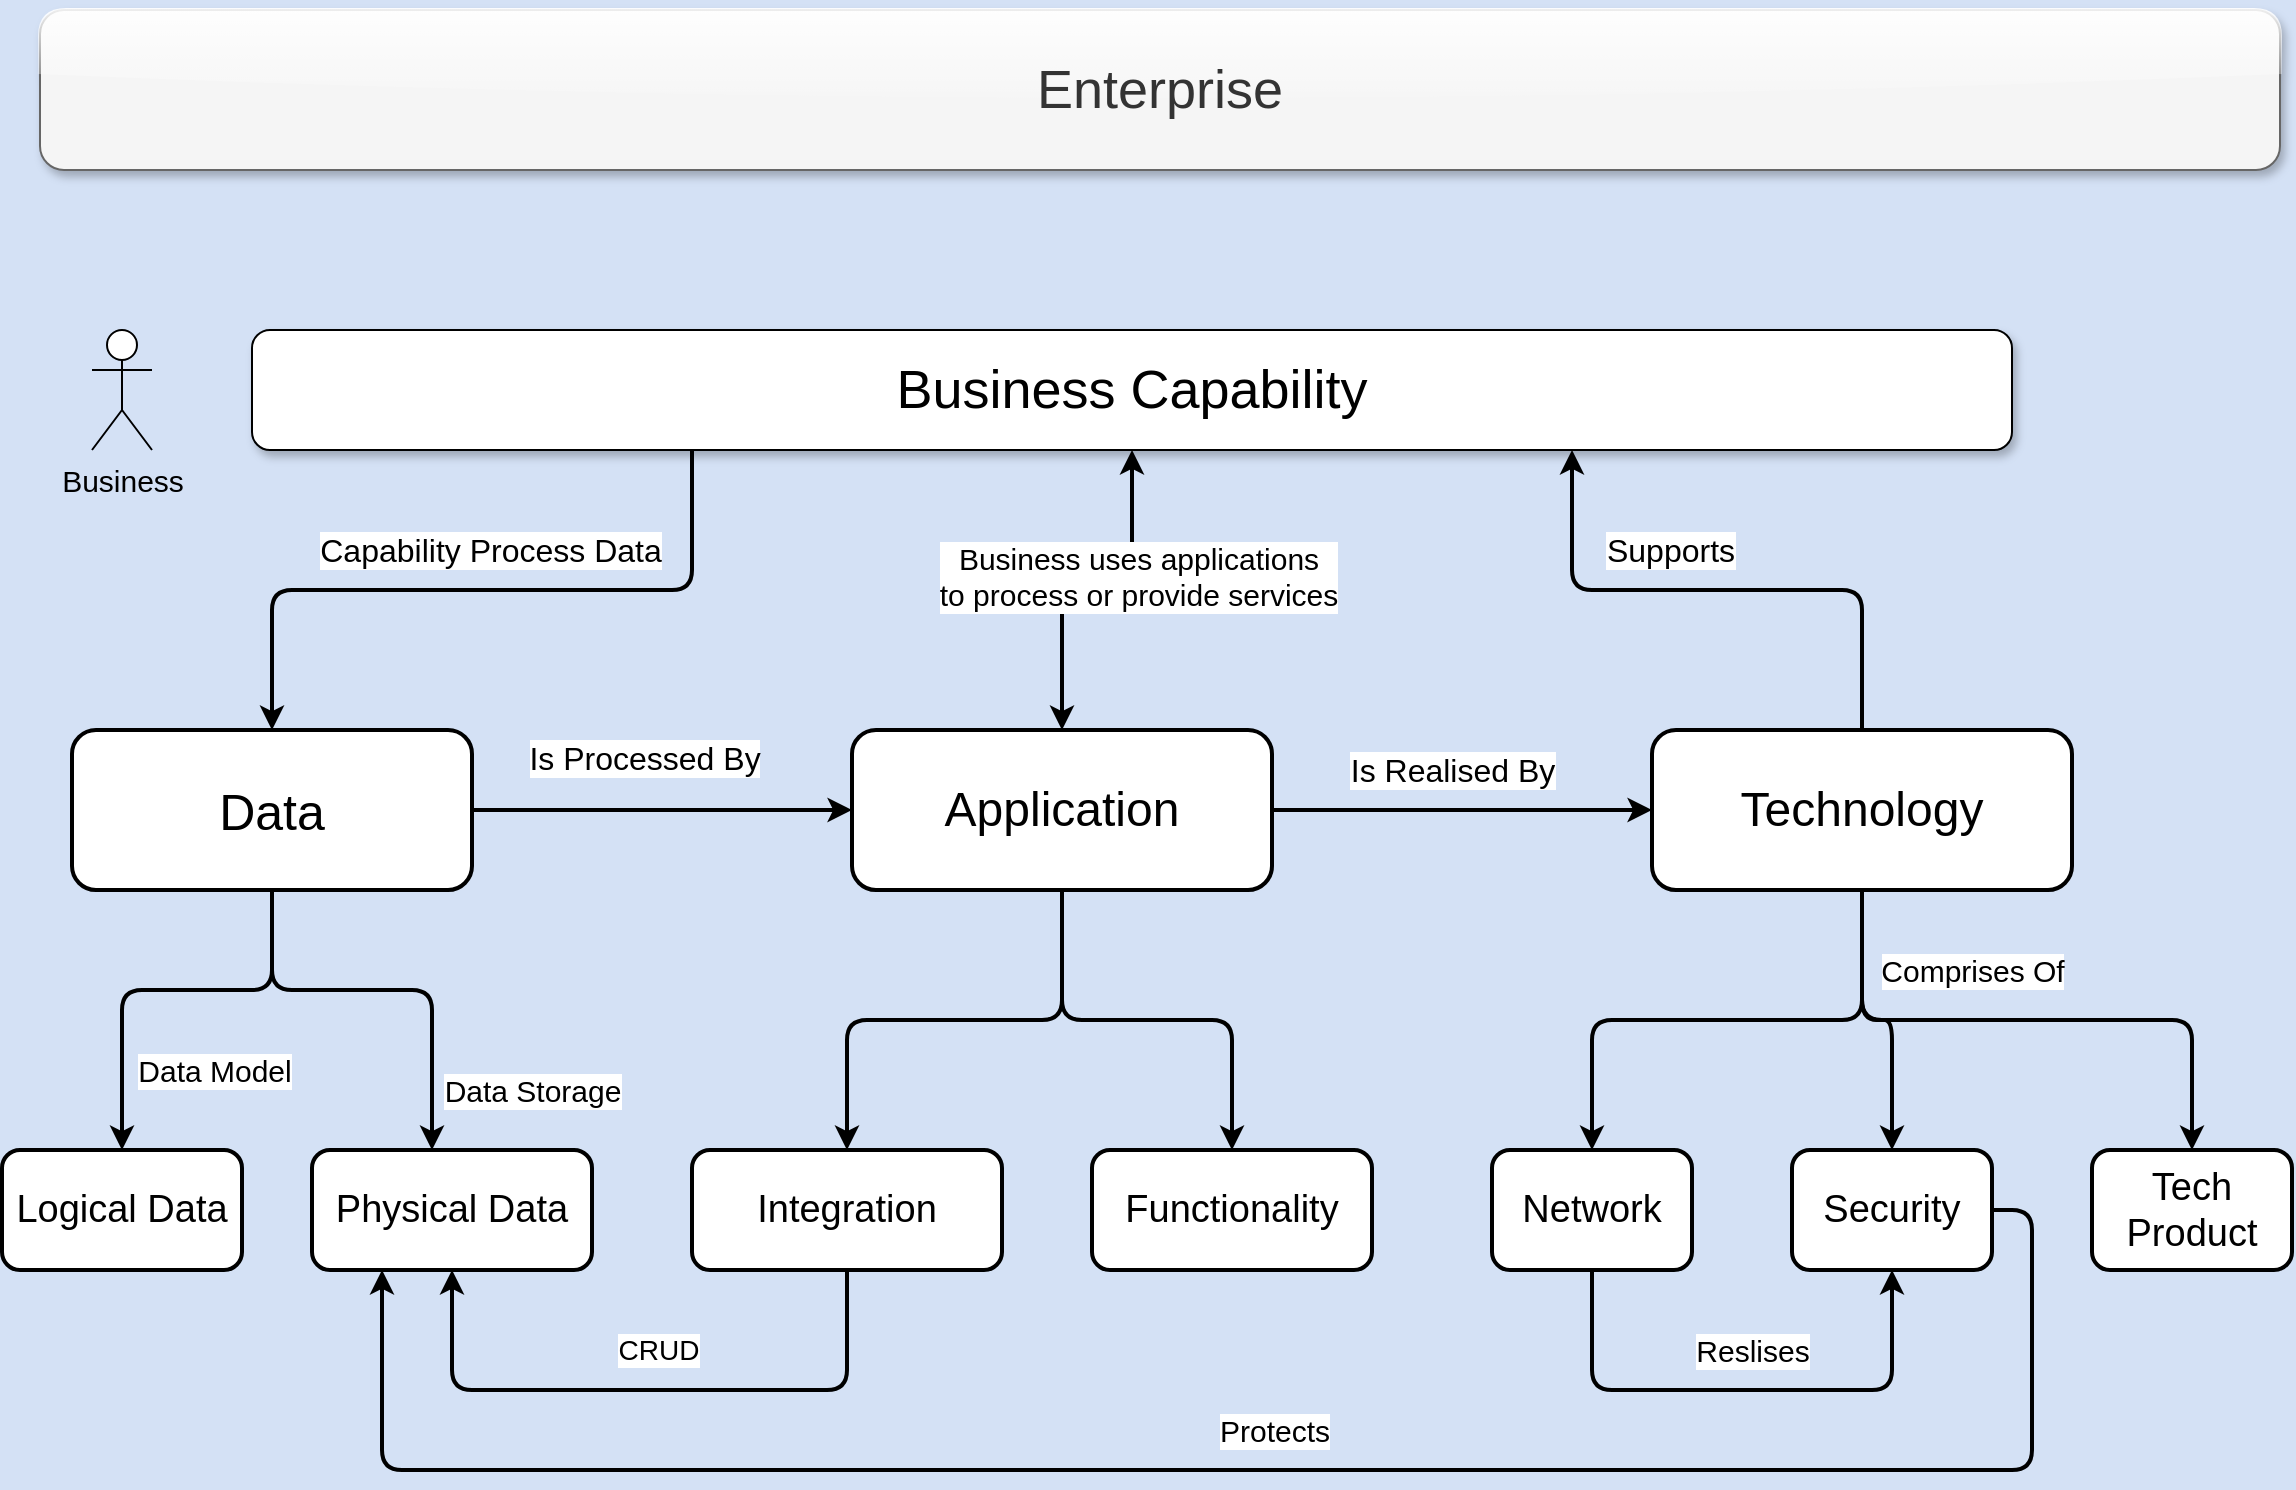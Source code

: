 <mxfile version="28.2.3">
  <diagram name="Page-1" id="jw3N9yRhb1LyVMOs5apz">
    <mxGraphModel dx="1394" dy="794" grid="1" gridSize="10" guides="1" tooltips="1" connect="1" arrows="1" fold="1" page="1" pageScale="1" pageWidth="1169" pageHeight="827" background="#D4E1F5" math="0" shadow="0">
      <root>
        <mxCell id="0" />
        <mxCell id="1" parent="0" />
        <mxCell id="eE21qvxGfpMZQyoSY6nR-1" value="Enterprise" style="rounded=1;whiteSpace=wrap;html=1;fontSize=27;shadow=1;glass=1;fillColor=#f5f5f5;fontColor=#333333;strokeColor=#666666;" parent="1" vertex="1">
          <mxGeometry x="24" y="40" width="1120" height="80" as="geometry" />
        </mxCell>
        <mxCell id="XiTJJ6IXv2kDjLfJbXqO-4" style="edgeStyle=orthogonalEdgeStyle;rounded=1;orthogonalLoop=1;jettySize=auto;html=1;entryX=0.5;entryY=0;entryDx=0;entryDy=0;curved=0;strokeWidth=2;exitX=0.25;exitY=1;exitDx=0;exitDy=0;" edge="1" parent="1" source="XiTJJ6IXv2kDjLfJbXqO-1" target="XiTJJ6IXv2kDjLfJbXqO-3">
          <mxGeometry relative="1" as="geometry" />
        </mxCell>
        <mxCell id="XiTJJ6IXv2kDjLfJbXqO-5" value="Capability Process Data" style="edgeLabel;html=1;align=center;verticalAlign=middle;resizable=0;points=[];fontSize=16;" vertex="1" connectable="0" parent="XiTJJ6IXv2kDjLfJbXqO-4">
          <mxGeometry x="-0.001" y="-2" relative="1" as="geometry">
            <mxPoint x="4" y="-18" as="offset" />
          </mxGeometry>
        </mxCell>
        <mxCell id="XiTJJ6IXv2kDjLfJbXqO-30" style="edgeStyle=orthogonalEdgeStyle;shape=connector;rounded=1;orthogonalLoop=1;jettySize=auto;html=1;strokeColor=default;strokeWidth=2;align=center;verticalAlign=middle;fontFamily=Helvetica;fontSize=11;fontColor=default;labelBackgroundColor=default;endArrow=classic;flowAnimation=0;curved=0;startArrow=classic;startFill=1;" edge="1" parent="1" source="XiTJJ6IXv2kDjLfJbXqO-1" target="XiTJJ6IXv2kDjLfJbXqO-6">
          <mxGeometry relative="1" as="geometry" />
        </mxCell>
        <mxCell id="XiTJJ6IXv2kDjLfJbXqO-31" value="Business uses applications&lt;div&gt;to process or provide services&lt;/div&gt;" style="edgeLabel;html=1;align=center;verticalAlign=middle;resizable=0;points=[];fontFamily=Helvetica;fontSize=15;fontColor=default;labelBackgroundColor=default;" vertex="1" connectable="0" parent="XiTJJ6IXv2kDjLfJbXqO-30">
          <mxGeometry x="-0.286" y="3" relative="1" as="geometry">
            <mxPoint as="offset" />
          </mxGeometry>
        </mxCell>
        <mxCell id="XiTJJ6IXv2kDjLfJbXqO-1" value="Business Capability" style="rounded=1;whiteSpace=wrap;html=1;fontSize=27;shadow=1;" vertex="1" parent="1">
          <mxGeometry x="130" y="200" width="880" height="60" as="geometry" />
        </mxCell>
        <mxCell id="XiTJJ6IXv2kDjLfJbXqO-2" value="Business" style="shape=umlActor;verticalLabelPosition=bottom;verticalAlign=top;html=1;outlineConnect=0;fontSize=15;" vertex="1" parent="1">
          <mxGeometry x="50" y="200" width="30" height="60" as="geometry" />
        </mxCell>
        <mxCell id="XiTJJ6IXv2kDjLfJbXqO-7" style="edgeStyle=orthogonalEdgeStyle;rounded=0;orthogonalLoop=1;jettySize=auto;html=1;entryX=0;entryY=0.5;entryDx=0;entryDy=0;strokeWidth=2;" edge="1" parent="1" source="XiTJJ6IXv2kDjLfJbXqO-3" target="XiTJJ6IXv2kDjLfJbXqO-6">
          <mxGeometry relative="1" as="geometry" />
        </mxCell>
        <mxCell id="XiTJJ6IXv2kDjLfJbXqO-8" value="Is Processed&amp;nbsp;&lt;span style=&quot;background-color: light-dark(#ffffff, var(--ge-dark-color, #121212)); color: light-dark(rgb(0, 0, 0), rgb(255, 255, 255));&quot;&gt;By&lt;/span&gt;" style="edgeLabel;html=1;align=center;verticalAlign=middle;resizable=0;points=[];fontSize=16;" vertex="1" connectable="0" parent="XiTJJ6IXv2kDjLfJbXqO-7">
          <mxGeometry x="-0.281" y="-1" relative="1" as="geometry">
            <mxPoint x="17" y="-27" as="offset" />
          </mxGeometry>
        </mxCell>
        <mxCell id="XiTJJ6IXv2kDjLfJbXqO-23" value="" style="edgeStyle=orthogonalEdgeStyle;shape=connector;rounded=1;orthogonalLoop=1;jettySize=auto;html=1;strokeColor=default;strokeWidth=2;align=center;verticalAlign=middle;fontFamily=Helvetica;fontSize=11;fontColor=default;labelBackgroundColor=default;endArrow=classic;curved=0;" edge="1" parent="1" source="XiTJJ6IXv2kDjLfJbXqO-3" target="XiTJJ6IXv2kDjLfJbXqO-21">
          <mxGeometry relative="1" as="geometry">
            <Array as="points">
              <mxPoint x="140" y="530" />
              <mxPoint x="65" y="530" />
            </Array>
          </mxGeometry>
        </mxCell>
        <mxCell id="XiTJJ6IXv2kDjLfJbXqO-28" value="&lt;font style=&quot;font-size: 15px;&quot;&gt;Data Model&lt;/font&gt;" style="edgeLabel;html=1;align=center;verticalAlign=middle;resizable=0;points=[];fontFamily=Helvetica;fontSize=11;fontColor=default;labelBackgroundColor=default;" vertex="1" connectable="0" parent="XiTJJ6IXv2kDjLfJbXqO-23">
          <mxGeometry x="0.056" y="-3" relative="1" as="geometry">
            <mxPoint x="29" y="43" as="offset" />
          </mxGeometry>
        </mxCell>
        <mxCell id="XiTJJ6IXv2kDjLfJbXqO-26" value="" style="edgeStyle=orthogonalEdgeStyle;shape=connector;rounded=1;orthogonalLoop=1;jettySize=auto;html=1;strokeColor=default;strokeWidth=2;align=center;verticalAlign=middle;fontFamily=Helvetica;fontSize=11;fontColor=default;labelBackgroundColor=default;endArrow=classic;curved=0;" edge="1" parent="1" source="XiTJJ6IXv2kDjLfJbXqO-3" target="XiTJJ6IXv2kDjLfJbXqO-25">
          <mxGeometry relative="1" as="geometry">
            <Array as="points">
              <mxPoint x="140" y="530" />
              <mxPoint x="220" y="530" />
            </Array>
          </mxGeometry>
        </mxCell>
        <mxCell id="XiTJJ6IXv2kDjLfJbXqO-29" value="&lt;font style=&quot;font-size: 15px;&quot;&gt;Data Storage&lt;/font&gt;" style="edgeLabel;html=1;align=center;verticalAlign=middle;resizable=0;points=[];fontFamily=Helvetica;fontSize=11;fontColor=default;labelBackgroundColor=default;" vertex="1" connectable="0" parent="XiTJJ6IXv2kDjLfJbXqO-26">
          <mxGeometry x="0.016" relative="1" as="geometry">
            <mxPoint x="73" y="50" as="offset" />
          </mxGeometry>
        </mxCell>
        <mxCell id="XiTJJ6IXv2kDjLfJbXqO-3" value="Data" style="rounded=1;whiteSpace=wrap;html=1;fontSize=25;strokeWidth=2;" vertex="1" parent="1">
          <mxGeometry x="40" y="400" width="200" height="80" as="geometry" />
        </mxCell>
        <mxCell id="XiTJJ6IXv2kDjLfJbXqO-10" style="edgeStyle=orthogonalEdgeStyle;shape=connector;rounded=0;orthogonalLoop=1;jettySize=auto;html=1;entryX=0;entryY=0.5;entryDx=0;entryDy=0;strokeColor=default;strokeWidth=2;align=center;verticalAlign=middle;fontFamily=Helvetica;fontSize=11;fontColor=default;labelBackgroundColor=default;endArrow=classic;" edge="1" parent="1" source="XiTJJ6IXv2kDjLfJbXqO-6" target="XiTJJ6IXv2kDjLfJbXqO-9">
          <mxGeometry relative="1" as="geometry" />
        </mxCell>
        <mxCell id="XiTJJ6IXv2kDjLfJbXqO-11" value="Is Realised By" style="edgeLabel;html=1;align=center;verticalAlign=middle;resizable=0;points=[];fontFamily=Helvetica;fontSize=16;fontColor=default;labelBackgroundColor=default;" vertex="1" connectable="0" parent="XiTJJ6IXv2kDjLfJbXqO-10">
          <mxGeometry x="0.322" y="-2" relative="1" as="geometry">
            <mxPoint x="-36" y="-22" as="offset" />
          </mxGeometry>
        </mxCell>
        <mxCell id="XiTJJ6IXv2kDjLfJbXqO-33" value="" style="edgeStyle=orthogonalEdgeStyle;shape=connector;rounded=1;orthogonalLoop=1;jettySize=auto;html=1;strokeColor=default;strokeWidth=2;align=center;verticalAlign=middle;fontFamily=Helvetica;fontSize=11;fontColor=default;labelBackgroundColor=default;endArrow=classic;curved=0;" edge="1" parent="1" source="XiTJJ6IXv2kDjLfJbXqO-6" target="XiTJJ6IXv2kDjLfJbXqO-32">
          <mxGeometry relative="1" as="geometry" />
        </mxCell>
        <mxCell id="XiTJJ6IXv2kDjLfJbXqO-35" value="" style="edgeStyle=orthogonalEdgeStyle;shape=connector;rounded=1;orthogonalLoop=1;jettySize=auto;html=1;strokeColor=default;strokeWidth=2;align=center;verticalAlign=middle;fontFamily=Helvetica;fontSize=11;fontColor=default;labelBackgroundColor=default;endArrow=classic;curved=0;" edge="1" parent="1" source="XiTJJ6IXv2kDjLfJbXqO-6" target="XiTJJ6IXv2kDjLfJbXqO-34">
          <mxGeometry relative="1" as="geometry" />
        </mxCell>
        <mxCell id="XiTJJ6IXv2kDjLfJbXqO-6" value="Application" style="rounded=1;whiteSpace=wrap;html=1;fontSize=24;strokeWidth=2;" vertex="1" parent="1">
          <mxGeometry x="430" y="400" width="210" height="80" as="geometry" />
        </mxCell>
        <mxCell id="XiTJJ6IXv2kDjLfJbXqO-13" value="" style="edgeStyle=orthogonalEdgeStyle;shape=connector;rounded=1;orthogonalLoop=1;jettySize=auto;html=1;strokeColor=default;strokeWidth=2;align=center;verticalAlign=middle;fontFamily=Helvetica;fontSize=11;fontColor=default;labelBackgroundColor=default;endArrow=classic;exitX=0.5;exitY=1;exitDx=0;exitDy=0;curved=0;" edge="1" parent="1" source="XiTJJ6IXv2kDjLfJbXqO-9" target="XiTJJ6IXv2kDjLfJbXqO-12">
          <mxGeometry relative="1" as="geometry" />
        </mxCell>
        <mxCell id="XiTJJ6IXv2kDjLfJbXqO-16" style="edgeStyle=orthogonalEdgeStyle;shape=connector;rounded=1;orthogonalLoop=1;jettySize=auto;html=1;entryX=0.5;entryY=0;entryDx=0;entryDy=0;strokeColor=default;strokeWidth=2;align=center;verticalAlign=middle;fontFamily=Helvetica;fontSize=11;fontColor=default;labelBackgroundColor=default;endArrow=classic;curved=0;exitX=0.5;exitY=1;exitDx=0;exitDy=0;" edge="1" parent="1" source="XiTJJ6IXv2kDjLfJbXqO-9" target="XiTJJ6IXv2kDjLfJbXqO-15">
          <mxGeometry relative="1" as="geometry" />
        </mxCell>
        <mxCell id="XiTJJ6IXv2kDjLfJbXqO-17" style="edgeStyle=orthogonalEdgeStyle;shape=connector;rounded=1;orthogonalLoop=1;jettySize=auto;html=1;strokeColor=default;strokeWidth=2;align=center;verticalAlign=middle;fontFamily=Helvetica;fontSize=11;fontColor=default;labelBackgroundColor=default;endArrow=classic;curved=0;" edge="1" parent="1" source="XiTJJ6IXv2kDjLfJbXqO-9" target="XiTJJ6IXv2kDjLfJbXqO-14">
          <mxGeometry relative="1" as="geometry" />
        </mxCell>
        <mxCell id="XiTJJ6IXv2kDjLfJbXqO-18" value="Comprises Of" style="edgeLabel;html=1;align=center;verticalAlign=middle;resizable=0;points=[];fontFamily=Helvetica;fontSize=15;fontColor=default;labelBackgroundColor=default;" vertex="1" connectable="0" parent="XiTJJ6IXv2kDjLfJbXqO-17">
          <mxGeometry x="-0.63" y="-3" relative="1" as="geometry">
            <mxPoint x="58" y="13" as="offset" />
          </mxGeometry>
        </mxCell>
        <mxCell id="XiTJJ6IXv2kDjLfJbXqO-19" style="edgeStyle=orthogonalEdgeStyle;shape=connector;rounded=1;orthogonalLoop=1;jettySize=auto;html=1;entryX=0.75;entryY=1;entryDx=0;entryDy=0;strokeColor=default;strokeWidth=2;align=center;verticalAlign=middle;fontFamily=Helvetica;fontSize=13;fontColor=default;labelBackgroundColor=default;endArrow=classic;curved=0;" edge="1" parent="1" source="XiTJJ6IXv2kDjLfJbXqO-9" target="XiTJJ6IXv2kDjLfJbXqO-1">
          <mxGeometry relative="1" as="geometry" />
        </mxCell>
        <mxCell id="XiTJJ6IXv2kDjLfJbXqO-20" value="&lt;font style=&quot;font-size: 16px;&quot;&gt;Supports&lt;/font&gt;" style="edgeLabel;html=1;align=center;verticalAlign=middle;resizable=0;points=[];fontFamily=Helvetica;fontSize=14;fontColor=default;labelBackgroundColor=default;" vertex="1" connectable="0" parent="XiTJJ6IXv2kDjLfJbXqO-19">
          <mxGeometry x="-0.187" y="-3" relative="1" as="geometry">
            <mxPoint x="-50" y="-17" as="offset" />
          </mxGeometry>
        </mxCell>
        <mxCell id="XiTJJ6IXv2kDjLfJbXqO-9" value="Technology" style="rounded=1;whiteSpace=wrap;html=1;fontSize=24;strokeWidth=2;" vertex="1" parent="1">
          <mxGeometry x="830" y="400" width="210" height="80" as="geometry" />
        </mxCell>
        <mxCell id="XiTJJ6IXv2kDjLfJbXqO-37" style="edgeStyle=orthogonalEdgeStyle;shape=connector;rounded=1;orthogonalLoop=1;jettySize=auto;html=1;entryX=0.5;entryY=1;entryDx=0;entryDy=0;strokeColor=default;strokeWidth=2;align=center;verticalAlign=middle;fontFamily=Helvetica;fontSize=11;fontColor=default;labelBackgroundColor=default;endArrow=classic;exitX=0.5;exitY=1;exitDx=0;exitDy=0;curved=0;" edge="1" parent="1" source="XiTJJ6IXv2kDjLfJbXqO-12" target="XiTJJ6IXv2kDjLfJbXqO-14">
          <mxGeometry relative="1" as="geometry">
            <mxPoint x="830" y="760" as="sourcePoint" />
            <Array as="points">
              <mxPoint x="800" y="730" />
              <mxPoint x="950" y="730" />
            </Array>
          </mxGeometry>
        </mxCell>
        <mxCell id="XiTJJ6IXv2kDjLfJbXqO-38" value="Reslises" style="edgeLabel;html=1;align=center;verticalAlign=middle;resizable=0;points=[];fontFamily=Helvetica;fontSize=15;fontColor=default;labelBackgroundColor=default;" vertex="1" connectable="0" parent="XiTJJ6IXv2kDjLfJbXqO-37">
          <mxGeometry x="0.335" y="-1" relative="1" as="geometry">
            <mxPoint x="-40" y="-21" as="offset" />
          </mxGeometry>
        </mxCell>
        <mxCell id="XiTJJ6IXv2kDjLfJbXqO-12" value="Network" style="rounded=1;whiteSpace=wrap;html=1;fontSize=19;strokeWidth=2;" vertex="1" parent="1">
          <mxGeometry x="750" y="610" width="100" height="60" as="geometry" />
        </mxCell>
        <mxCell id="XiTJJ6IXv2kDjLfJbXqO-40" style="edgeStyle=orthogonalEdgeStyle;shape=connector;rounded=1;orthogonalLoop=1;jettySize=auto;html=1;strokeColor=default;strokeWidth=2;align=center;verticalAlign=middle;fontFamily=Helvetica;fontSize=11;fontColor=default;labelBackgroundColor=default;endArrow=classic;entryX=0.25;entryY=1;entryDx=0;entryDy=0;curved=0;" edge="1" parent="1" source="XiTJJ6IXv2kDjLfJbXqO-14" target="XiTJJ6IXv2kDjLfJbXqO-25">
          <mxGeometry relative="1" as="geometry">
            <mxPoint x="470" y="750" as="targetPoint" />
            <Array as="points">
              <mxPoint x="1020" y="640" />
              <mxPoint x="1020" y="770" />
              <mxPoint x="195" y="770" />
            </Array>
          </mxGeometry>
        </mxCell>
        <mxCell id="XiTJJ6IXv2kDjLfJbXqO-41" value="Protects" style="edgeLabel;html=1;align=center;verticalAlign=middle;resizable=0;points=[];fontFamily=Helvetica;fontSize=15;fontColor=default;labelBackgroundColor=default;" vertex="1" connectable="0" parent="XiTJJ6IXv2kDjLfJbXqO-40">
          <mxGeometry x="-0.009" y="-2" relative="1" as="geometry">
            <mxPoint x="3" y="-18" as="offset" />
          </mxGeometry>
        </mxCell>
        <mxCell id="XiTJJ6IXv2kDjLfJbXqO-14" value="Security" style="rounded=1;whiteSpace=wrap;html=1;fontSize=19;strokeWidth=2;" vertex="1" parent="1">
          <mxGeometry x="900" y="610" width="100" height="60" as="geometry" />
        </mxCell>
        <mxCell id="XiTJJ6IXv2kDjLfJbXqO-15" value="Tech Product" style="rounded=1;whiteSpace=wrap;html=1;fontSize=19;strokeWidth=2;" vertex="1" parent="1">
          <mxGeometry x="1050" y="610" width="100" height="60" as="geometry" />
        </mxCell>
        <mxCell id="XiTJJ6IXv2kDjLfJbXqO-21" value="Logical Data" style="whiteSpace=wrap;html=1;fontSize=19;rounded=1;strokeWidth=2;" vertex="1" parent="1">
          <mxGeometry x="5" y="610" width="120" height="60" as="geometry" />
        </mxCell>
        <mxCell id="XiTJJ6IXv2kDjLfJbXqO-25" value="Physical Data" style="whiteSpace=wrap;html=1;fontSize=19;rounded=1;strokeWidth=2;" vertex="1" parent="1">
          <mxGeometry x="160" y="610" width="140" height="60" as="geometry" />
        </mxCell>
        <mxCell id="XiTJJ6IXv2kDjLfJbXqO-36" style="edgeStyle=orthogonalEdgeStyle;shape=connector;rounded=1;orthogonalLoop=1;jettySize=auto;html=1;entryX=0.5;entryY=1;entryDx=0;entryDy=0;strokeColor=default;strokeWidth=2;align=center;verticalAlign=middle;fontFamily=Helvetica;fontSize=11;fontColor=default;labelBackgroundColor=default;endArrow=classic;exitX=0.5;exitY=1;exitDx=0;exitDy=0;curved=0;" edge="1" parent="1" source="XiTJJ6IXv2kDjLfJbXqO-32" target="XiTJJ6IXv2kDjLfJbXqO-25">
          <mxGeometry relative="1" as="geometry">
            <Array as="points">
              <mxPoint x="428" y="730" />
              <mxPoint x="230" y="730" />
            </Array>
          </mxGeometry>
        </mxCell>
        <mxCell id="XiTJJ6IXv2kDjLfJbXqO-39" value="CRUD" style="edgeLabel;html=1;align=center;verticalAlign=middle;resizable=0;points=[];fontFamily=Helvetica;fontSize=14;fontColor=default;labelBackgroundColor=default;" vertex="1" connectable="0" parent="XiTJJ6IXv2kDjLfJbXqO-36">
          <mxGeometry x="-0.027" y="-3" relative="1" as="geometry">
            <mxPoint y="-17" as="offset" />
          </mxGeometry>
        </mxCell>
        <mxCell id="XiTJJ6IXv2kDjLfJbXqO-32" value="Integration" style="whiteSpace=wrap;html=1;fontSize=19;rounded=1;strokeWidth=2;" vertex="1" parent="1">
          <mxGeometry x="350" y="610" width="155" height="60" as="geometry" />
        </mxCell>
        <mxCell id="XiTJJ6IXv2kDjLfJbXqO-34" value="Functionality" style="whiteSpace=wrap;html=1;fontSize=19;rounded=1;strokeWidth=2;" vertex="1" parent="1">
          <mxGeometry x="550" y="610" width="140" height="60" as="geometry" />
        </mxCell>
      </root>
    </mxGraphModel>
  </diagram>
</mxfile>
